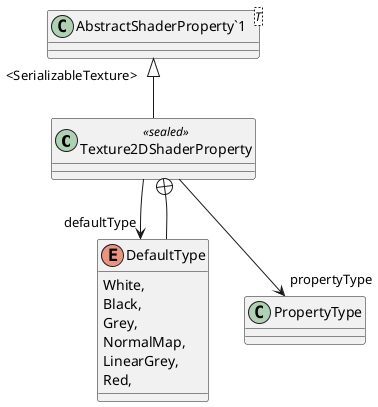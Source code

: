 @startuml
class Texture2DShaderProperty <<sealed>> {
}
class "AbstractShaderProperty`1"<T> {
}
enum DefaultType {
    White,
    Black,
    Grey,
    NormalMap,
    LinearGrey,
    Red,
}
"AbstractShaderProperty`1" "<SerializableTexture>" <|-- Texture2DShaderProperty
Texture2DShaderProperty --> "propertyType" PropertyType
Texture2DShaderProperty --> "defaultType" DefaultType
Texture2DShaderProperty +-- DefaultType
@enduml
